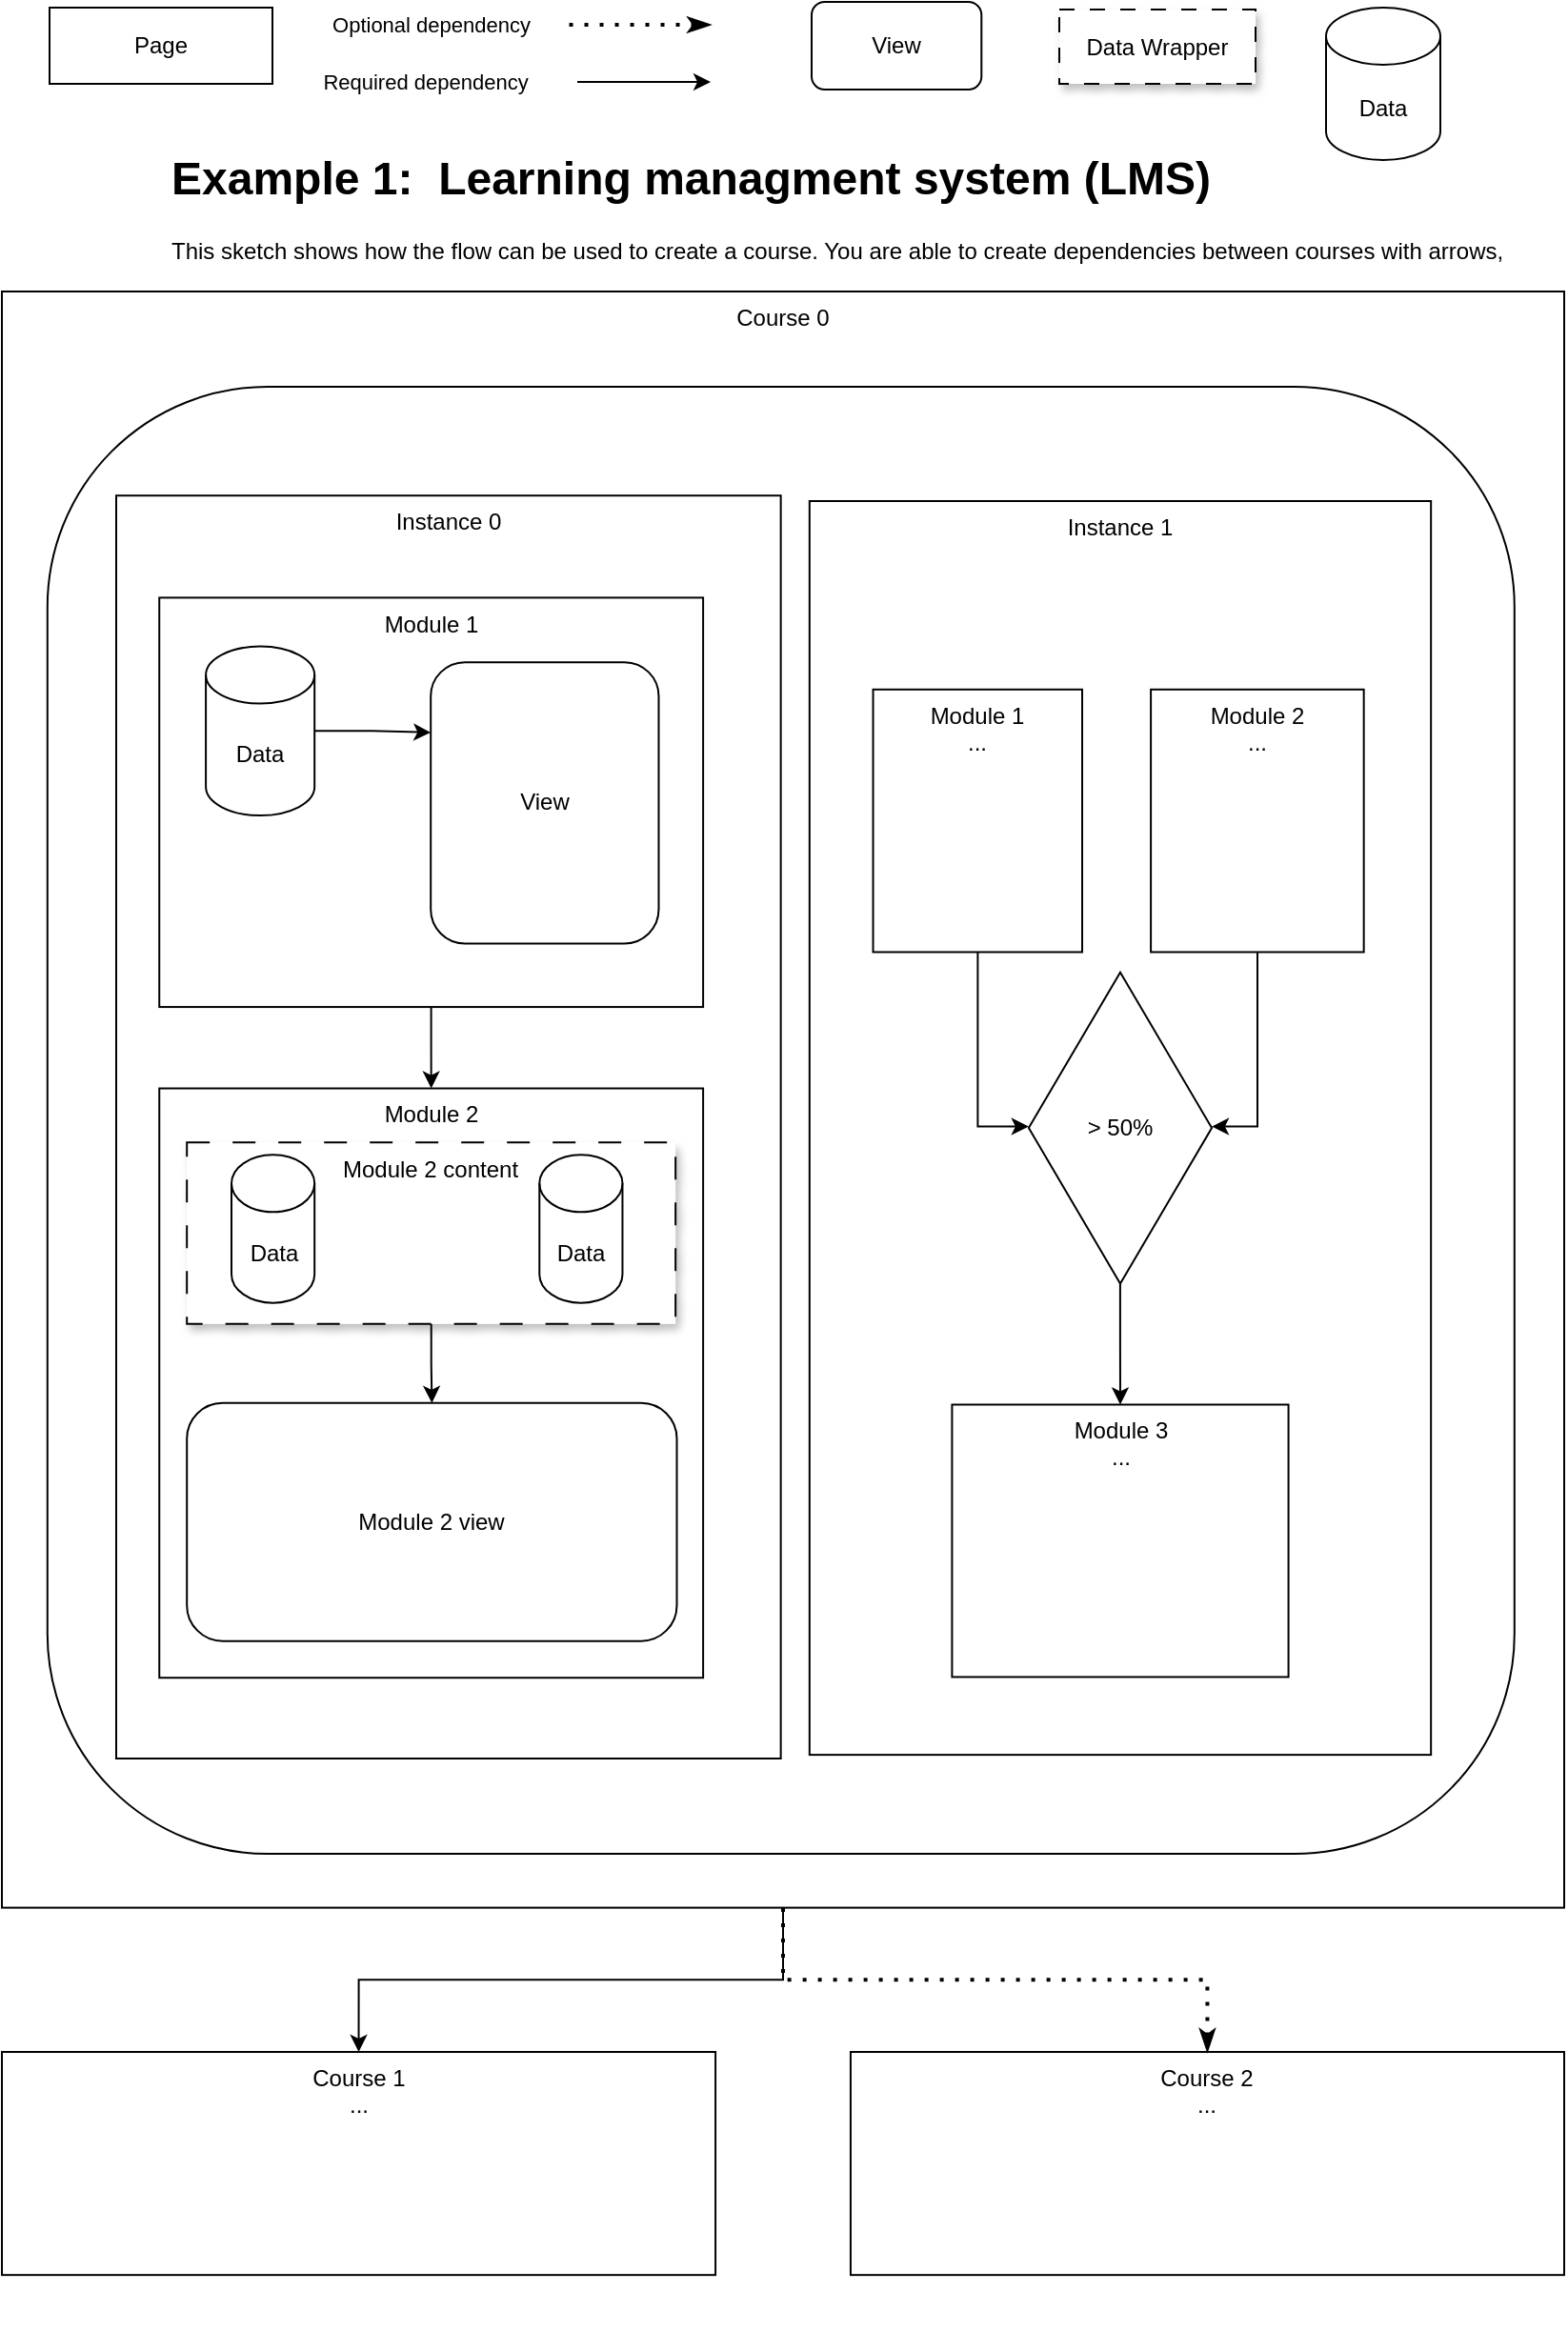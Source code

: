 <mxfile version="26.2.14">
  <diagram name="Page-1" id="eNPtsUAIUc8ON8tqVejX">
    <mxGraphModel dx="1336" dy="1015" grid="1" gridSize="10" guides="1" tooltips="1" connect="1" arrows="1" fold="1" page="1" pageScale="1" pageWidth="850" pageHeight="1100" math="0" shadow="0">
      <root>
        <mxCell id="0" />
        <mxCell id="1" parent="0" />
        <mxCell id="IlpyLP8oz_AvC5KWS2CE-35" value="&lt;h1 style=&quot;margin-top: 0px;&quot;&gt;Example 1:&amp;nbsp; Learning managment system (LMS) &lt;br&gt;&lt;/h1&gt;&lt;p&gt;This sketch shows how the flow can be used to create a course. You are able to create dependencies between courses with arrows, &lt;br&gt;&lt;/p&gt;" style="text;html=1;whiteSpace=wrap;overflow=hidden;rounded=0;" vertex="1" parent="1">
          <mxGeometry x="102" y="110" width="710" height="100" as="geometry" />
        </mxCell>
        <mxCell id="IlpyLP8oz_AvC5KWS2CE-38" value="Optional dependency" style="endArrow=none;dashed=1;html=1;dashPattern=1 3;strokeWidth=2;rounded=0;exitX=0.5;exitY=0;exitDx=0;exitDy=0;edgeStyle=orthogonalEdgeStyle;endFill=1;startFill=1;startArrow=classicThin;" edge="1" parent="1">
          <mxGeometry x="1" y="67" width="50" height="50" relative="1" as="geometry">
            <mxPoint x="387" y="50" as="sourcePoint" />
            <mxPoint x="307" y="50" as="targetPoint" />
            <mxPoint x="-67" y="-67" as="offset" />
          </mxGeometry>
        </mxCell>
        <mxCell id="IlpyLP8oz_AvC5KWS2CE-39" value="Required dependency" style="edgeStyle=orthogonalEdgeStyle;rounded=0;orthogonalLoop=1;jettySize=auto;html=1;movable=1;resizable=1;rotatable=1;deletable=1;editable=1;locked=0;connectable=1;" edge="1" parent="1">
          <mxGeometry x="-1" y="-80" relative="1" as="geometry">
            <mxPoint x="317" y="80" as="sourcePoint" />
            <mxPoint x="387" y="80" as="targetPoint" />
            <Array as="points">
              <mxPoint x="357" y="80" />
              <mxPoint x="357" y="80" />
            </Array>
            <mxPoint x="-80" y="-80" as="offset" />
          </mxGeometry>
        </mxCell>
        <mxCell id="IlpyLP8oz_AvC5KWS2CE-53" value="Page" style="rounded=0;whiteSpace=wrap;html=1;" vertex="1" parent="1">
          <mxGeometry x="40" y="41" width="117" height="40" as="geometry" />
        </mxCell>
        <mxCell id="IlpyLP8oz_AvC5KWS2CE-60" value="Data Wrapper" style="rounded=0;whiteSpace=wrap;html=1;verticalAlign=middle;shadow=1;dashed=1;dashPattern=8 8;" vertex="1" parent="1">
          <mxGeometry x="570" y="42" width="103" height="39" as="geometry" />
        </mxCell>
        <mxCell id="IlpyLP8oz_AvC5KWS2CE-63" value="" style="group;fillColor=none;" vertex="1" connectable="0" parent="1">
          <mxGeometry x="15" y="190" width="820" height="1080" as="geometry" />
        </mxCell>
        <mxCell id="IlpyLP8oz_AvC5KWS2CE-25" style="edgeStyle=orthogonalEdgeStyle;rounded=0;orthogonalLoop=1;jettySize=auto;html=1;entryX=0.5;entryY=0;entryDx=0;entryDy=0;movable=1;resizable=1;rotatable=1;deletable=1;editable=1;locked=0;connectable=1;" edge="1" parent="IlpyLP8oz_AvC5KWS2CE-63" source="IlpyLP8oz_AvC5KWS2CE-21" target="IlpyLP8oz_AvC5KWS2CE-24">
          <mxGeometry relative="1" as="geometry" />
        </mxCell>
        <mxCell id="IlpyLP8oz_AvC5KWS2CE-21" value="Course 0" style="rounded=0;whiteSpace=wrap;html=1;verticalAlign=top;movable=1;resizable=1;rotatable=1;deletable=1;editable=1;locked=0;connectable=1;" vertex="1" parent="IlpyLP8oz_AvC5KWS2CE-63">
          <mxGeometry x="0.004" width="819.996" height="848.3" as="geometry" />
        </mxCell>
        <mxCell id="IlpyLP8oz_AvC5KWS2CE-24" value="&lt;div&gt;Course 1&lt;/div&gt;&lt;div&gt;...&lt;/div&gt;" style="rounded=0;whiteSpace=wrap;html=1;verticalAlign=top;movable=1;resizable=1;rotatable=1;deletable=1;editable=1;locked=0;connectable=1;" vertex="1" parent="IlpyLP8oz_AvC5KWS2CE-63">
          <mxGeometry y="923.998" width="374.538" height="117.074" as="geometry" />
        </mxCell>
        <mxCell id="IlpyLP8oz_AvC5KWS2CE-36" value="&lt;div&gt;Course 2&lt;/div&gt;&lt;div&gt;...&lt;/div&gt;" style="rounded=0;whiteSpace=wrap;html=1;verticalAlign=top;movable=1;resizable=1;rotatable=1;deletable=1;editable=1;locked=0;connectable=1;" vertex="1" parent="IlpyLP8oz_AvC5KWS2CE-63">
          <mxGeometry x="445.464" y="923.998" width="374.538" height="117.074" as="geometry" />
        </mxCell>
        <mxCell id="IlpyLP8oz_AvC5KWS2CE-37" value="" style="endArrow=none;dashed=1;html=1;dashPattern=1 3;strokeWidth=2;rounded=0;exitX=0.5;exitY=0;exitDx=0;exitDy=0;edgeStyle=orthogonalEdgeStyle;endFill=1;startFill=1;startArrow=classicThin;entryX=0.5;entryY=1;entryDx=0;entryDy=0;" edge="1" parent="IlpyLP8oz_AvC5KWS2CE-63" source="IlpyLP8oz_AvC5KWS2CE-36" target="IlpyLP8oz_AvC5KWS2CE-21">
          <mxGeometry width="50" height="50" relative="1" as="geometry">
            <mxPoint x="257.121" y="756.592" as="sourcePoint" />
            <mxPoint x="423.9" y="871.227" as="targetPoint" />
          </mxGeometry>
        </mxCell>
        <mxCell id="IlpyLP8oz_AvC5KWS2CE-45" value="" style="group;" vertex="1" connectable="0" parent="IlpyLP8oz_AvC5KWS2CE-63">
          <mxGeometry x="423.9" y="110" width="370" height="710" as="geometry" />
        </mxCell>
        <mxCell id="IlpyLP8oz_AvC5KWS2CE-29" value="Instance 1" style="rounded=0;whiteSpace=wrap;html=1;verticalAlign=top;movable=1;resizable=1;rotatable=1;deletable=1;editable=1;locked=0;connectable=1;" vertex="1" parent="IlpyLP8oz_AvC5KWS2CE-45">
          <mxGeometry width="326.18" height="658.06" as="geometry" />
        </mxCell>
        <mxCell id="IlpyLP8oz_AvC5KWS2CE-41" style="edgeStyle=orthogonalEdgeStyle;rounded=0;orthogonalLoop=1;jettySize=auto;html=1;entryX=0;entryY=0.5;entryDx=0;entryDy=0;" edge="1" parent="IlpyLP8oz_AvC5KWS2CE-45" source="IlpyLP8oz_AvC5KWS2CE-30" target="IlpyLP8oz_AvC5KWS2CE-40">
          <mxGeometry relative="1" as="geometry">
            <Array as="points">
              <mxPoint x="88.704" y="328.283" />
              <mxPoint x="115.315" y="328.283" />
            </Array>
          </mxGeometry>
        </mxCell>
        <mxCell id="IlpyLP8oz_AvC5KWS2CE-30" value="&lt;div&gt;Module 1&lt;/div&gt;&lt;div&gt;...&lt;/div&gt;" style="rounded=0;whiteSpace=wrap;html=1;verticalAlign=top;movable=1;resizable=1;rotatable=1;deletable=1;editable=1;locked=0;connectable=1;" vertex="1" parent="IlpyLP8oz_AvC5KWS2CE-45">
          <mxGeometry x="33.358" y="98.897" width="109.756" height="137.837" as="geometry" />
        </mxCell>
        <mxCell id="IlpyLP8oz_AvC5KWS2CE-42" style="edgeStyle=orthogonalEdgeStyle;rounded=0;orthogonalLoop=1;jettySize=auto;html=1;entryX=1;entryY=0.5;entryDx=0;entryDy=0;" edge="1" parent="IlpyLP8oz_AvC5KWS2CE-45" source="IlpyLP8oz_AvC5KWS2CE-31" target="IlpyLP8oz_AvC5KWS2CE-40">
          <mxGeometry relative="1" as="geometry">
            <Array as="points">
              <mxPoint x="235.066" y="328.283" />
              <mxPoint x="211.411" y="328.283" />
            </Array>
          </mxGeometry>
        </mxCell>
        <mxCell id="IlpyLP8oz_AvC5KWS2CE-31" value="&lt;div&gt;Module 2&lt;/div&gt;&lt;div&gt;...&lt;/div&gt;" style="rounded=0;whiteSpace=wrap;html=1;verticalAlign=top;movable=1;resizable=1;rotatable=1;deletable=1;editable=1;locked=0;connectable=1;strokeColor=default;align=center;fontFamily=Helvetica;fontSize=12;fontColor=default;fillColor=default;" vertex="1" parent="IlpyLP8oz_AvC5KWS2CE-45">
          <mxGeometry x="179.15" y="98.897" width="111.786" height="137.837" as="geometry" />
        </mxCell>
        <mxCell id="IlpyLP8oz_AvC5KWS2CE-40" value="&amp;gt; 50%" style="rhombus;whiteSpace=wrap;html=1;" vertex="1" parent="IlpyLP8oz_AvC5KWS2CE-45">
          <mxGeometry x="115.041" y="247.341" width="96.098" height="163.387" as="geometry" />
        </mxCell>
        <mxCell id="IlpyLP8oz_AvC5KWS2CE-43" value="&lt;div&gt;Module 3&lt;/div&gt;&lt;div&gt;...&lt;/div&gt;&lt;div&gt;&lt;br&gt;&lt;/div&gt;" style="rounded=0;whiteSpace=wrap;html=1;verticalAlign=top;" vertex="1" parent="IlpyLP8oz_AvC5KWS2CE-45">
          <mxGeometry x="74.8" y="474.25" width="176.58" height="142.963" as="geometry" />
        </mxCell>
        <mxCell id="IlpyLP8oz_AvC5KWS2CE-44" style="edgeStyle=orthogonalEdgeStyle;rounded=0;orthogonalLoop=1;jettySize=auto;html=1;" edge="1" parent="IlpyLP8oz_AvC5KWS2CE-45" source="IlpyLP8oz_AvC5KWS2CE-40" target="IlpyLP8oz_AvC5KWS2CE-43">
          <mxGeometry relative="1" as="geometry" />
        </mxCell>
        <mxCell id="IlpyLP8oz_AvC5KWS2CE-86" value="" style="rounded=1;whiteSpace=wrap;html=1;fillColor=none;" vertex="1" parent="IlpyLP8oz_AvC5KWS2CE-45">
          <mxGeometry x="-400" y="-60" width="770" height="770" as="geometry" />
        </mxCell>
        <mxCell id="IlpyLP8oz_AvC5KWS2CE-46" value="" style="group;" vertex="1" connectable="0" parent="IlpyLP8oz_AvC5KWS2CE-63">
          <mxGeometry x="50" y="87.12" width="370" height="682.88" as="geometry" />
        </mxCell>
        <mxCell id="IlpyLP8oz_AvC5KWS2CE-22" value="Instance 0" style="rounded=0;whiteSpace=wrap;html=1;verticalAlign=top;movable=1;resizable=1;rotatable=1;deletable=1;editable=1;locked=0;connectable=1;" vertex="1" parent="IlpyLP8oz_AvC5KWS2CE-46">
          <mxGeometry x="10" y="20" width="348.82" height="662.88" as="geometry" />
        </mxCell>
        <mxCell id="IlpyLP8oz_AvC5KWS2CE-32" style="edgeStyle=orthogonalEdgeStyle;rounded=0;orthogonalLoop=1;jettySize=auto;html=1;entryX=0.5;entryY=0;entryDx=0;entryDy=0;movable=1;resizable=1;rotatable=1;deletable=1;editable=1;locked=0;connectable=1;" edge="1" parent="IlpyLP8oz_AvC5KWS2CE-46" source="IlpyLP8oz_AvC5KWS2CE-27" target="IlpyLP8oz_AvC5KWS2CE-28">
          <mxGeometry relative="1" as="geometry" />
        </mxCell>
        <mxCell id="IlpyLP8oz_AvC5KWS2CE-27" value="Module 1" style="rounded=0;whiteSpace=wrap;html=1;verticalAlign=top;movable=1;resizable=1;rotatable=1;deletable=1;editable=1;locked=0;connectable=1;" vertex="1" parent="IlpyLP8oz_AvC5KWS2CE-46">
          <mxGeometry x="32.622" y="73.589" width="285.428" height="214.822" as="geometry" />
        </mxCell>
        <mxCell id="IlpyLP8oz_AvC5KWS2CE-28" value="Module 2" style="rounded=0;whiteSpace=wrap;html=1;verticalAlign=top;movable=1;resizable=1;rotatable=1;deletable=1;editable=1;locked=0;connectable=1;" vertex="1" parent="IlpyLP8oz_AvC5KWS2CE-46">
          <mxGeometry x="32.626" y="331.15" width="285.43" height="309.342" as="geometry" />
        </mxCell>
        <mxCell id="IlpyLP8oz_AvC5KWS2CE-85" style="edgeStyle=orthogonalEdgeStyle;rounded=0;orthogonalLoop=1;jettySize=auto;html=1;" edge="1" parent="IlpyLP8oz_AvC5KWS2CE-46" source="IlpyLP8oz_AvC5KWS2CE-49" target="IlpyLP8oz_AvC5KWS2CE-57">
          <mxGeometry relative="1" as="geometry" />
        </mxCell>
        <mxCell id="IlpyLP8oz_AvC5KWS2CE-49" value="Module 2 content" style="rounded=0;whiteSpace=wrap;html=1;verticalAlign=top;shadow=1;dashed=1;dashPattern=12 12;" vertex="1" parent="IlpyLP8oz_AvC5KWS2CE-46">
          <mxGeometry x="47.093" y="359.538" width="256.486" height="95.265" as="geometry" />
        </mxCell>
        <mxCell id="IlpyLP8oz_AvC5KWS2CE-57" value="Module 2 view" style="rounded=1;whiteSpace=wrap;html=1;" vertex="1" parent="IlpyLP8oz_AvC5KWS2CE-46">
          <mxGeometry x="47.093" y="496.289" width="257.161" height="124.904" as="geometry" />
        </mxCell>
        <mxCell id="IlpyLP8oz_AvC5KWS2CE-62" value="View" style="rounded=1;whiteSpace=wrap;html=1;glass=0;" vertex="1" parent="IlpyLP8oz_AvC5KWS2CE-46">
          <mxGeometry x="175.089" y="107.444" width="119.657" height="147.689" as="geometry" />
        </mxCell>
        <mxCell id="IlpyLP8oz_AvC5KWS2CE-65" value="Data" style="shape=cylinder3;whiteSpace=wrap;html=1;boundedLbl=1;backgroundOutline=1;size=15;" vertex="1" parent="IlpyLP8oz_AvC5KWS2CE-46">
          <mxGeometry x="57.046" y="99.167" width="57.048" height="88.742" as="geometry" />
        </mxCell>
        <mxCell id="IlpyLP8oz_AvC5KWS2CE-81" style="edgeStyle=orthogonalEdgeStyle;rounded=0;orthogonalLoop=1;jettySize=auto;html=1;entryX=0;entryY=0.25;entryDx=0;entryDy=0;" edge="1" parent="IlpyLP8oz_AvC5KWS2CE-46" source="IlpyLP8oz_AvC5KWS2CE-65" target="IlpyLP8oz_AvC5KWS2CE-62">
          <mxGeometry relative="1" as="geometry">
            <Array as="points" />
          </mxGeometry>
        </mxCell>
        <mxCell id="IlpyLP8oz_AvC5KWS2CE-82" value="Data" style="shape=cylinder3;whiteSpace=wrap;html=1;boundedLbl=1;backgroundOutline=1;size=15;" vertex="1" parent="IlpyLP8oz_AvC5KWS2CE-46">
          <mxGeometry x="70.501" y="366.061" width="43.594" height="77.649" as="geometry" />
        </mxCell>
        <mxCell id="IlpyLP8oz_AvC5KWS2CE-83" value="Data" style="shape=cylinder3;whiteSpace=wrap;html=1;boundedLbl=1;backgroundOutline=1;size=15;" vertex="1" parent="IlpyLP8oz_AvC5KWS2CE-46">
          <mxGeometry x="232.136" y="366.061" width="43.594" height="77.649" as="geometry" />
        </mxCell>
        <mxCell id="IlpyLP8oz_AvC5KWS2CE-79" value="Data" style="shape=cylinder3;whiteSpace=wrap;html=1;boundedLbl=1;backgroundOutline=1;size=15;" vertex="1" parent="1">
          <mxGeometry x="710" y="41.0" width="60" height="80" as="geometry" />
        </mxCell>
        <mxCell id="IlpyLP8oz_AvC5KWS2CE-80" value="View" style="rounded=1;whiteSpace=wrap;html=1;" vertex="1" parent="1">
          <mxGeometry x="440.001" y="37.952" width="89.15" height="46.1" as="geometry" />
        </mxCell>
      </root>
    </mxGraphModel>
  </diagram>
</mxfile>
